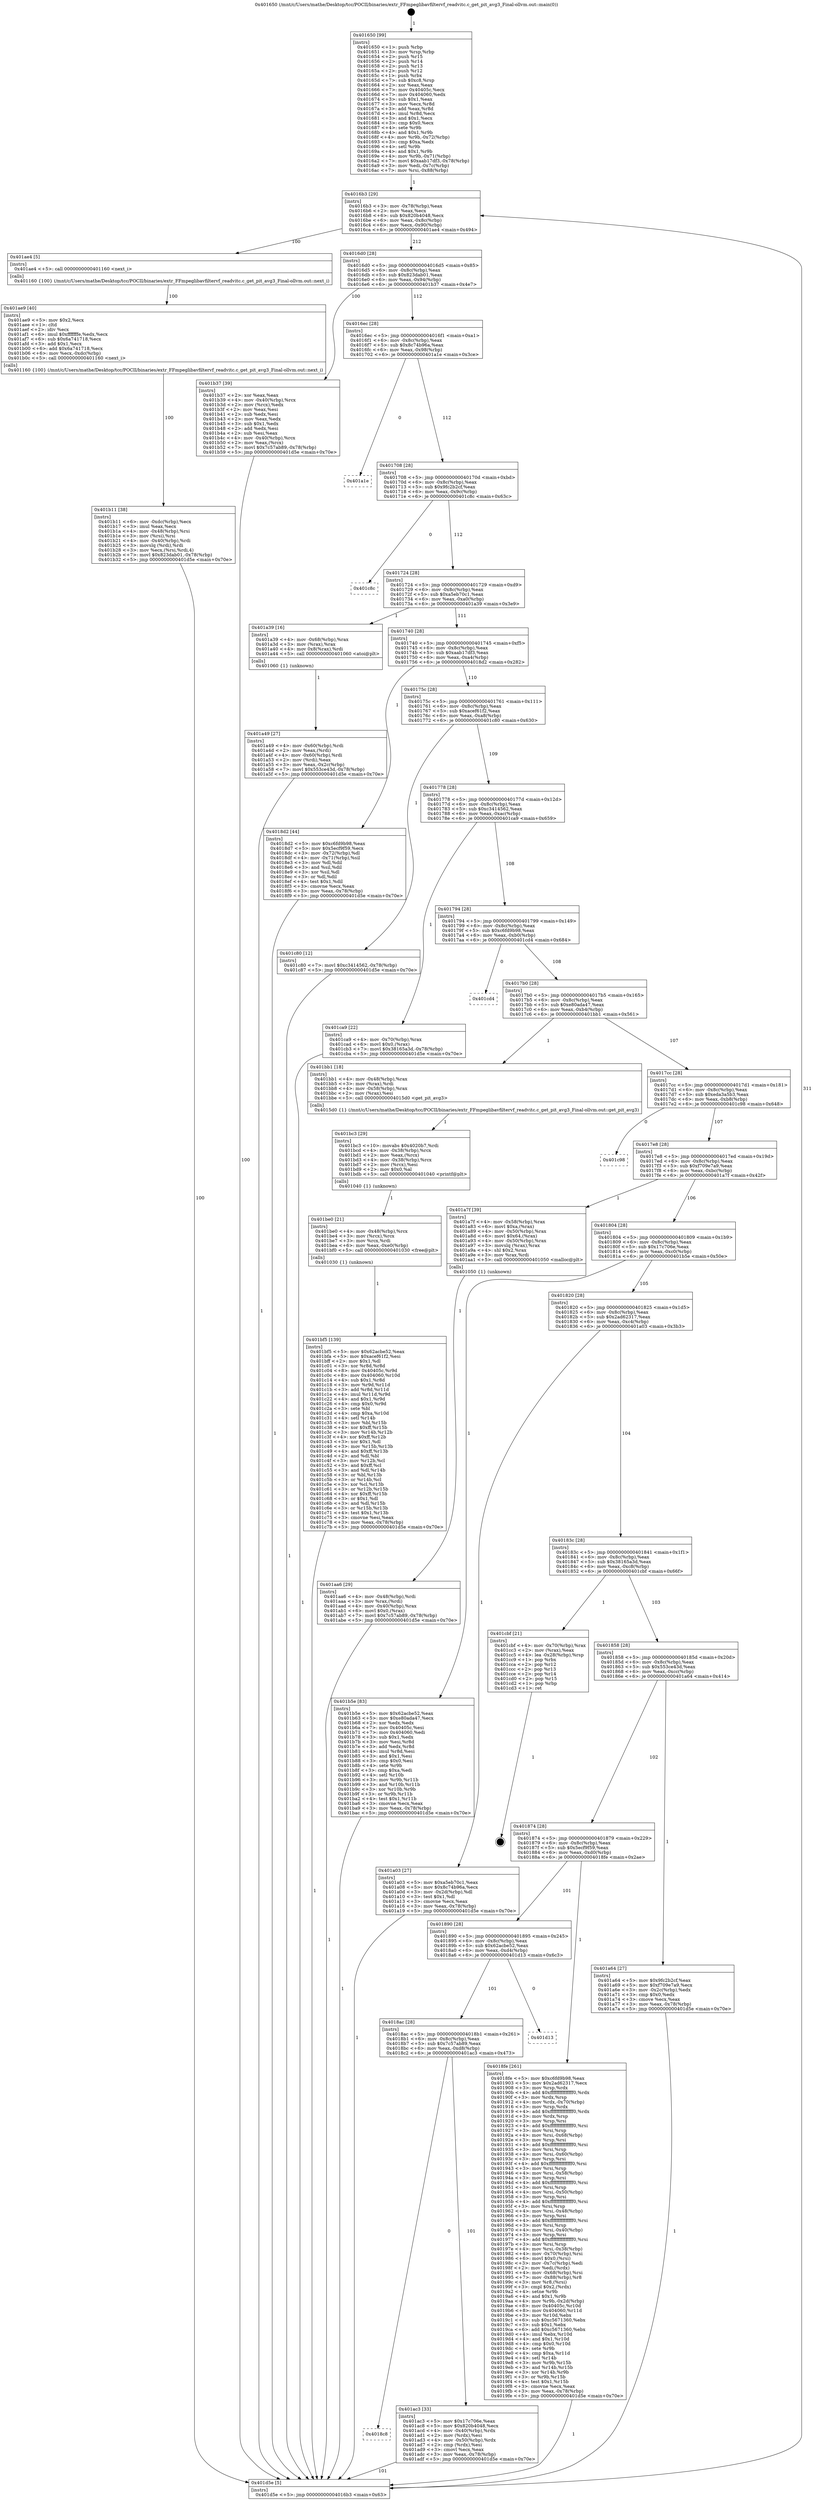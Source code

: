 digraph "0x401650" {
  label = "0x401650 (/mnt/c/Users/mathe/Desktop/tcc/POCII/binaries/extr_FFmpeglibavfiltervf_readvitc.c_get_pit_avg3_Final-ollvm.out::main(0))"
  labelloc = "t"
  node[shape=record]

  Entry [label="",width=0.3,height=0.3,shape=circle,fillcolor=black,style=filled]
  "0x4016b3" [label="{
     0x4016b3 [29]\l
     | [instrs]\l
     &nbsp;&nbsp;0x4016b3 \<+3\>: mov -0x78(%rbp),%eax\l
     &nbsp;&nbsp;0x4016b6 \<+2\>: mov %eax,%ecx\l
     &nbsp;&nbsp;0x4016b8 \<+6\>: sub $0x820b4048,%ecx\l
     &nbsp;&nbsp;0x4016be \<+6\>: mov %eax,-0x8c(%rbp)\l
     &nbsp;&nbsp;0x4016c4 \<+6\>: mov %ecx,-0x90(%rbp)\l
     &nbsp;&nbsp;0x4016ca \<+6\>: je 0000000000401ae4 \<main+0x494\>\l
  }"]
  "0x401ae4" [label="{
     0x401ae4 [5]\l
     | [instrs]\l
     &nbsp;&nbsp;0x401ae4 \<+5\>: call 0000000000401160 \<next_i\>\l
     | [calls]\l
     &nbsp;&nbsp;0x401160 \{100\} (/mnt/c/Users/mathe/Desktop/tcc/POCII/binaries/extr_FFmpeglibavfiltervf_readvitc.c_get_pit_avg3_Final-ollvm.out::next_i)\l
  }"]
  "0x4016d0" [label="{
     0x4016d0 [28]\l
     | [instrs]\l
     &nbsp;&nbsp;0x4016d0 \<+5\>: jmp 00000000004016d5 \<main+0x85\>\l
     &nbsp;&nbsp;0x4016d5 \<+6\>: mov -0x8c(%rbp),%eax\l
     &nbsp;&nbsp;0x4016db \<+5\>: sub $0x823dab01,%eax\l
     &nbsp;&nbsp;0x4016e0 \<+6\>: mov %eax,-0x94(%rbp)\l
     &nbsp;&nbsp;0x4016e6 \<+6\>: je 0000000000401b37 \<main+0x4e7\>\l
  }"]
  Exit [label="",width=0.3,height=0.3,shape=circle,fillcolor=black,style=filled,peripheries=2]
  "0x401b37" [label="{
     0x401b37 [39]\l
     | [instrs]\l
     &nbsp;&nbsp;0x401b37 \<+2\>: xor %eax,%eax\l
     &nbsp;&nbsp;0x401b39 \<+4\>: mov -0x40(%rbp),%rcx\l
     &nbsp;&nbsp;0x401b3d \<+2\>: mov (%rcx),%edx\l
     &nbsp;&nbsp;0x401b3f \<+2\>: mov %eax,%esi\l
     &nbsp;&nbsp;0x401b41 \<+2\>: sub %edx,%esi\l
     &nbsp;&nbsp;0x401b43 \<+2\>: mov %eax,%edx\l
     &nbsp;&nbsp;0x401b45 \<+3\>: sub $0x1,%edx\l
     &nbsp;&nbsp;0x401b48 \<+2\>: add %edx,%esi\l
     &nbsp;&nbsp;0x401b4a \<+2\>: sub %esi,%eax\l
     &nbsp;&nbsp;0x401b4c \<+4\>: mov -0x40(%rbp),%rcx\l
     &nbsp;&nbsp;0x401b50 \<+2\>: mov %eax,(%rcx)\l
     &nbsp;&nbsp;0x401b52 \<+7\>: movl $0x7c57ab89,-0x78(%rbp)\l
     &nbsp;&nbsp;0x401b59 \<+5\>: jmp 0000000000401d5e \<main+0x70e\>\l
  }"]
  "0x4016ec" [label="{
     0x4016ec [28]\l
     | [instrs]\l
     &nbsp;&nbsp;0x4016ec \<+5\>: jmp 00000000004016f1 \<main+0xa1\>\l
     &nbsp;&nbsp;0x4016f1 \<+6\>: mov -0x8c(%rbp),%eax\l
     &nbsp;&nbsp;0x4016f7 \<+5\>: sub $0x8c74b96a,%eax\l
     &nbsp;&nbsp;0x4016fc \<+6\>: mov %eax,-0x98(%rbp)\l
     &nbsp;&nbsp;0x401702 \<+6\>: je 0000000000401a1e \<main+0x3ce\>\l
  }"]
  "0x401bf5" [label="{
     0x401bf5 [139]\l
     | [instrs]\l
     &nbsp;&nbsp;0x401bf5 \<+5\>: mov $0x62acbe52,%eax\l
     &nbsp;&nbsp;0x401bfa \<+5\>: mov $0xacef61f2,%esi\l
     &nbsp;&nbsp;0x401bff \<+2\>: mov $0x1,%dl\l
     &nbsp;&nbsp;0x401c01 \<+3\>: xor %r8d,%r8d\l
     &nbsp;&nbsp;0x401c04 \<+8\>: mov 0x40405c,%r9d\l
     &nbsp;&nbsp;0x401c0c \<+8\>: mov 0x404060,%r10d\l
     &nbsp;&nbsp;0x401c14 \<+4\>: sub $0x1,%r8d\l
     &nbsp;&nbsp;0x401c18 \<+3\>: mov %r9d,%r11d\l
     &nbsp;&nbsp;0x401c1b \<+3\>: add %r8d,%r11d\l
     &nbsp;&nbsp;0x401c1e \<+4\>: imul %r11d,%r9d\l
     &nbsp;&nbsp;0x401c22 \<+4\>: and $0x1,%r9d\l
     &nbsp;&nbsp;0x401c26 \<+4\>: cmp $0x0,%r9d\l
     &nbsp;&nbsp;0x401c2a \<+3\>: sete %bl\l
     &nbsp;&nbsp;0x401c2d \<+4\>: cmp $0xa,%r10d\l
     &nbsp;&nbsp;0x401c31 \<+4\>: setl %r14b\l
     &nbsp;&nbsp;0x401c35 \<+3\>: mov %bl,%r15b\l
     &nbsp;&nbsp;0x401c38 \<+4\>: xor $0xff,%r15b\l
     &nbsp;&nbsp;0x401c3c \<+3\>: mov %r14b,%r12b\l
     &nbsp;&nbsp;0x401c3f \<+4\>: xor $0xff,%r12b\l
     &nbsp;&nbsp;0x401c43 \<+3\>: xor $0x1,%dl\l
     &nbsp;&nbsp;0x401c46 \<+3\>: mov %r15b,%r13b\l
     &nbsp;&nbsp;0x401c49 \<+4\>: and $0xff,%r13b\l
     &nbsp;&nbsp;0x401c4d \<+2\>: and %dl,%bl\l
     &nbsp;&nbsp;0x401c4f \<+3\>: mov %r12b,%cl\l
     &nbsp;&nbsp;0x401c52 \<+3\>: and $0xff,%cl\l
     &nbsp;&nbsp;0x401c55 \<+3\>: and %dl,%r14b\l
     &nbsp;&nbsp;0x401c58 \<+3\>: or %bl,%r13b\l
     &nbsp;&nbsp;0x401c5b \<+3\>: or %r14b,%cl\l
     &nbsp;&nbsp;0x401c5e \<+3\>: xor %cl,%r13b\l
     &nbsp;&nbsp;0x401c61 \<+3\>: or %r12b,%r15b\l
     &nbsp;&nbsp;0x401c64 \<+4\>: xor $0xff,%r15b\l
     &nbsp;&nbsp;0x401c68 \<+3\>: or $0x1,%dl\l
     &nbsp;&nbsp;0x401c6b \<+3\>: and %dl,%r15b\l
     &nbsp;&nbsp;0x401c6e \<+3\>: or %r15b,%r13b\l
     &nbsp;&nbsp;0x401c71 \<+4\>: test $0x1,%r13b\l
     &nbsp;&nbsp;0x401c75 \<+3\>: cmovne %esi,%eax\l
     &nbsp;&nbsp;0x401c78 \<+3\>: mov %eax,-0x78(%rbp)\l
     &nbsp;&nbsp;0x401c7b \<+5\>: jmp 0000000000401d5e \<main+0x70e\>\l
  }"]
  "0x401a1e" [label="{
     0x401a1e\l
  }", style=dashed]
  "0x401708" [label="{
     0x401708 [28]\l
     | [instrs]\l
     &nbsp;&nbsp;0x401708 \<+5\>: jmp 000000000040170d \<main+0xbd\>\l
     &nbsp;&nbsp;0x40170d \<+6\>: mov -0x8c(%rbp),%eax\l
     &nbsp;&nbsp;0x401713 \<+5\>: sub $0x9fc2b2cf,%eax\l
     &nbsp;&nbsp;0x401718 \<+6\>: mov %eax,-0x9c(%rbp)\l
     &nbsp;&nbsp;0x40171e \<+6\>: je 0000000000401c8c \<main+0x63c\>\l
  }"]
  "0x401be0" [label="{
     0x401be0 [21]\l
     | [instrs]\l
     &nbsp;&nbsp;0x401be0 \<+4\>: mov -0x48(%rbp),%rcx\l
     &nbsp;&nbsp;0x401be4 \<+3\>: mov (%rcx),%rcx\l
     &nbsp;&nbsp;0x401be7 \<+3\>: mov %rcx,%rdi\l
     &nbsp;&nbsp;0x401bea \<+6\>: mov %eax,-0xe0(%rbp)\l
     &nbsp;&nbsp;0x401bf0 \<+5\>: call 0000000000401030 \<free@plt\>\l
     | [calls]\l
     &nbsp;&nbsp;0x401030 \{1\} (unknown)\l
  }"]
  "0x401c8c" [label="{
     0x401c8c\l
  }", style=dashed]
  "0x401724" [label="{
     0x401724 [28]\l
     | [instrs]\l
     &nbsp;&nbsp;0x401724 \<+5\>: jmp 0000000000401729 \<main+0xd9\>\l
     &nbsp;&nbsp;0x401729 \<+6\>: mov -0x8c(%rbp),%eax\l
     &nbsp;&nbsp;0x40172f \<+5\>: sub $0xa5eb70c1,%eax\l
     &nbsp;&nbsp;0x401734 \<+6\>: mov %eax,-0xa0(%rbp)\l
     &nbsp;&nbsp;0x40173a \<+6\>: je 0000000000401a39 \<main+0x3e9\>\l
  }"]
  "0x401bc3" [label="{
     0x401bc3 [29]\l
     | [instrs]\l
     &nbsp;&nbsp;0x401bc3 \<+10\>: movabs $0x4020b7,%rdi\l
     &nbsp;&nbsp;0x401bcd \<+4\>: mov -0x38(%rbp),%rcx\l
     &nbsp;&nbsp;0x401bd1 \<+2\>: mov %eax,(%rcx)\l
     &nbsp;&nbsp;0x401bd3 \<+4\>: mov -0x38(%rbp),%rcx\l
     &nbsp;&nbsp;0x401bd7 \<+2\>: mov (%rcx),%esi\l
     &nbsp;&nbsp;0x401bd9 \<+2\>: mov $0x0,%al\l
     &nbsp;&nbsp;0x401bdb \<+5\>: call 0000000000401040 \<printf@plt\>\l
     | [calls]\l
     &nbsp;&nbsp;0x401040 \{1\} (unknown)\l
  }"]
  "0x401a39" [label="{
     0x401a39 [16]\l
     | [instrs]\l
     &nbsp;&nbsp;0x401a39 \<+4\>: mov -0x68(%rbp),%rax\l
     &nbsp;&nbsp;0x401a3d \<+3\>: mov (%rax),%rax\l
     &nbsp;&nbsp;0x401a40 \<+4\>: mov 0x8(%rax),%rdi\l
     &nbsp;&nbsp;0x401a44 \<+5\>: call 0000000000401060 \<atoi@plt\>\l
     | [calls]\l
     &nbsp;&nbsp;0x401060 \{1\} (unknown)\l
  }"]
  "0x401740" [label="{
     0x401740 [28]\l
     | [instrs]\l
     &nbsp;&nbsp;0x401740 \<+5\>: jmp 0000000000401745 \<main+0xf5\>\l
     &nbsp;&nbsp;0x401745 \<+6\>: mov -0x8c(%rbp),%eax\l
     &nbsp;&nbsp;0x40174b \<+5\>: sub $0xaab17df3,%eax\l
     &nbsp;&nbsp;0x401750 \<+6\>: mov %eax,-0xa4(%rbp)\l
     &nbsp;&nbsp;0x401756 \<+6\>: je 00000000004018d2 \<main+0x282\>\l
  }"]
  "0x401b11" [label="{
     0x401b11 [38]\l
     | [instrs]\l
     &nbsp;&nbsp;0x401b11 \<+6\>: mov -0xdc(%rbp),%ecx\l
     &nbsp;&nbsp;0x401b17 \<+3\>: imul %eax,%ecx\l
     &nbsp;&nbsp;0x401b1a \<+4\>: mov -0x48(%rbp),%rsi\l
     &nbsp;&nbsp;0x401b1e \<+3\>: mov (%rsi),%rsi\l
     &nbsp;&nbsp;0x401b21 \<+4\>: mov -0x40(%rbp),%rdi\l
     &nbsp;&nbsp;0x401b25 \<+3\>: movslq (%rdi),%rdi\l
     &nbsp;&nbsp;0x401b28 \<+3\>: mov %ecx,(%rsi,%rdi,4)\l
     &nbsp;&nbsp;0x401b2b \<+7\>: movl $0x823dab01,-0x78(%rbp)\l
     &nbsp;&nbsp;0x401b32 \<+5\>: jmp 0000000000401d5e \<main+0x70e\>\l
  }"]
  "0x4018d2" [label="{
     0x4018d2 [44]\l
     | [instrs]\l
     &nbsp;&nbsp;0x4018d2 \<+5\>: mov $0xc6fd9b98,%eax\l
     &nbsp;&nbsp;0x4018d7 \<+5\>: mov $0x5ecf9f59,%ecx\l
     &nbsp;&nbsp;0x4018dc \<+3\>: mov -0x72(%rbp),%dl\l
     &nbsp;&nbsp;0x4018df \<+4\>: mov -0x71(%rbp),%sil\l
     &nbsp;&nbsp;0x4018e3 \<+3\>: mov %dl,%dil\l
     &nbsp;&nbsp;0x4018e6 \<+3\>: and %sil,%dil\l
     &nbsp;&nbsp;0x4018e9 \<+3\>: xor %sil,%dl\l
     &nbsp;&nbsp;0x4018ec \<+3\>: or %dl,%dil\l
     &nbsp;&nbsp;0x4018ef \<+4\>: test $0x1,%dil\l
     &nbsp;&nbsp;0x4018f3 \<+3\>: cmovne %ecx,%eax\l
     &nbsp;&nbsp;0x4018f6 \<+3\>: mov %eax,-0x78(%rbp)\l
     &nbsp;&nbsp;0x4018f9 \<+5\>: jmp 0000000000401d5e \<main+0x70e\>\l
  }"]
  "0x40175c" [label="{
     0x40175c [28]\l
     | [instrs]\l
     &nbsp;&nbsp;0x40175c \<+5\>: jmp 0000000000401761 \<main+0x111\>\l
     &nbsp;&nbsp;0x401761 \<+6\>: mov -0x8c(%rbp),%eax\l
     &nbsp;&nbsp;0x401767 \<+5\>: sub $0xacef61f2,%eax\l
     &nbsp;&nbsp;0x40176c \<+6\>: mov %eax,-0xa8(%rbp)\l
     &nbsp;&nbsp;0x401772 \<+6\>: je 0000000000401c80 \<main+0x630\>\l
  }"]
  "0x401d5e" [label="{
     0x401d5e [5]\l
     | [instrs]\l
     &nbsp;&nbsp;0x401d5e \<+5\>: jmp 00000000004016b3 \<main+0x63\>\l
  }"]
  "0x401650" [label="{
     0x401650 [99]\l
     | [instrs]\l
     &nbsp;&nbsp;0x401650 \<+1\>: push %rbp\l
     &nbsp;&nbsp;0x401651 \<+3\>: mov %rsp,%rbp\l
     &nbsp;&nbsp;0x401654 \<+2\>: push %r15\l
     &nbsp;&nbsp;0x401656 \<+2\>: push %r14\l
     &nbsp;&nbsp;0x401658 \<+2\>: push %r13\l
     &nbsp;&nbsp;0x40165a \<+2\>: push %r12\l
     &nbsp;&nbsp;0x40165c \<+1\>: push %rbx\l
     &nbsp;&nbsp;0x40165d \<+7\>: sub $0xc8,%rsp\l
     &nbsp;&nbsp;0x401664 \<+2\>: xor %eax,%eax\l
     &nbsp;&nbsp;0x401666 \<+7\>: mov 0x40405c,%ecx\l
     &nbsp;&nbsp;0x40166d \<+7\>: mov 0x404060,%edx\l
     &nbsp;&nbsp;0x401674 \<+3\>: sub $0x1,%eax\l
     &nbsp;&nbsp;0x401677 \<+3\>: mov %ecx,%r8d\l
     &nbsp;&nbsp;0x40167a \<+3\>: add %eax,%r8d\l
     &nbsp;&nbsp;0x40167d \<+4\>: imul %r8d,%ecx\l
     &nbsp;&nbsp;0x401681 \<+3\>: and $0x1,%ecx\l
     &nbsp;&nbsp;0x401684 \<+3\>: cmp $0x0,%ecx\l
     &nbsp;&nbsp;0x401687 \<+4\>: sete %r9b\l
     &nbsp;&nbsp;0x40168b \<+4\>: and $0x1,%r9b\l
     &nbsp;&nbsp;0x40168f \<+4\>: mov %r9b,-0x72(%rbp)\l
     &nbsp;&nbsp;0x401693 \<+3\>: cmp $0xa,%edx\l
     &nbsp;&nbsp;0x401696 \<+4\>: setl %r9b\l
     &nbsp;&nbsp;0x40169a \<+4\>: and $0x1,%r9b\l
     &nbsp;&nbsp;0x40169e \<+4\>: mov %r9b,-0x71(%rbp)\l
     &nbsp;&nbsp;0x4016a2 \<+7\>: movl $0xaab17df3,-0x78(%rbp)\l
     &nbsp;&nbsp;0x4016a9 \<+3\>: mov %edi,-0x7c(%rbp)\l
     &nbsp;&nbsp;0x4016ac \<+7\>: mov %rsi,-0x88(%rbp)\l
  }"]
  "0x401ae9" [label="{
     0x401ae9 [40]\l
     | [instrs]\l
     &nbsp;&nbsp;0x401ae9 \<+5\>: mov $0x2,%ecx\l
     &nbsp;&nbsp;0x401aee \<+1\>: cltd\l
     &nbsp;&nbsp;0x401aef \<+2\>: idiv %ecx\l
     &nbsp;&nbsp;0x401af1 \<+6\>: imul $0xfffffffe,%edx,%ecx\l
     &nbsp;&nbsp;0x401af7 \<+6\>: sub $0x6a741718,%ecx\l
     &nbsp;&nbsp;0x401afd \<+3\>: add $0x1,%ecx\l
     &nbsp;&nbsp;0x401b00 \<+6\>: add $0x6a741718,%ecx\l
     &nbsp;&nbsp;0x401b06 \<+6\>: mov %ecx,-0xdc(%rbp)\l
     &nbsp;&nbsp;0x401b0c \<+5\>: call 0000000000401160 \<next_i\>\l
     | [calls]\l
     &nbsp;&nbsp;0x401160 \{100\} (/mnt/c/Users/mathe/Desktop/tcc/POCII/binaries/extr_FFmpeglibavfiltervf_readvitc.c_get_pit_avg3_Final-ollvm.out::next_i)\l
  }"]
  "0x401c80" [label="{
     0x401c80 [12]\l
     | [instrs]\l
     &nbsp;&nbsp;0x401c80 \<+7\>: movl $0xc3414562,-0x78(%rbp)\l
     &nbsp;&nbsp;0x401c87 \<+5\>: jmp 0000000000401d5e \<main+0x70e\>\l
  }"]
  "0x401778" [label="{
     0x401778 [28]\l
     | [instrs]\l
     &nbsp;&nbsp;0x401778 \<+5\>: jmp 000000000040177d \<main+0x12d\>\l
     &nbsp;&nbsp;0x40177d \<+6\>: mov -0x8c(%rbp),%eax\l
     &nbsp;&nbsp;0x401783 \<+5\>: sub $0xc3414562,%eax\l
     &nbsp;&nbsp;0x401788 \<+6\>: mov %eax,-0xac(%rbp)\l
     &nbsp;&nbsp;0x40178e \<+6\>: je 0000000000401ca9 \<main+0x659\>\l
  }"]
  "0x4018c8" [label="{
     0x4018c8\l
  }", style=dashed]
  "0x401ca9" [label="{
     0x401ca9 [22]\l
     | [instrs]\l
     &nbsp;&nbsp;0x401ca9 \<+4\>: mov -0x70(%rbp),%rax\l
     &nbsp;&nbsp;0x401cad \<+6\>: movl $0x0,(%rax)\l
     &nbsp;&nbsp;0x401cb3 \<+7\>: movl $0x38165a3d,-0x78(%rbp)\l
     &nbsp;&nbsp;0x401cba \<+5\>: jmp 0000000000401d5e \<main+0x70e\>\l
  }"]
  "0x401794" [label="{
     0x401794 [28]\l
     | [instrs]\l
     &nbsp;&nbsp;0x401794 \<+5\>: jmp 0000000000401799 \<main+0x149\>\l
     &nbsp;&nbsp;0x401799 \<+6\>: mov -0x8c(%rbp),%eax\l
     &nbsp;&nbsp;0x40179f \<+5\>: sub $0xc6fd9b98,%eax\l
     &nbsp;&nbsp;0x4017a4 \<+6\>: mov %eax,-0xb0(%rbp)\l
     &nbsp;&nbsp;0x4017aa \<+6\>: je 0000000000401cd4 \<main+0x684\>\l
  }"]
  "0x401ac3" [label="{
     0x401ac3 [33]\l
     | [instrs]\l
     &nbsp;&nbsp;0x401ac3 \<+5\>: mov $0x17c706e,%eax\l
     &nbsp;&nbsp;0x401ac8 \<+5\>: mov $0x820b4048,%ecx\l
     &nbsp;&nbsp;0x401acd \<+4\>: mov -0x40(%rbp),%rdx\l
     &nbsp;&nbsp;0x401ad1 \<+2\>: mov (%rdx),%esi\l
     &nbsp;&nbsp;0x401ad3 \<+4\>: mov -0x50(%rbp),%rdx\l
     &nbsp;&nbsp;0x401ad7 \<+2\>: cmp (%rdx),%esi\l
     &nbsp;&nbsp;0x401ad9 \<+3\>: cmovl %ecx,%eax\l
     &nbsp;&nbsp;0x401adc \<+3\>: mov %eax,-0x78(%rbp)\l
     &nbsp;&nbsp;0x401adf \<+5\>: jmp 0000000000401d5e \<main+0x70e\>\l
  }"]
  "0x401cd4" [label="{
     0x401cd4\l
  }", style=dashed]
  "0x4017b0" [label="{
     0x4017b0 [28]\l
     | [instrs]\l
     &nbsp;&nbsp;0x4017b0 \<+5\>: jmp 00000000004017b5 \<main+0x165\>\l
     &nbsp;&nbsp;0x4017b5 \<+6\>: mov -0x8c(%rbp),%eax\l
     &nbsp;&nbsp;0x4017bb \<+5\>: sub $0xe80ada47,%eax\l
     &nbsp;&nbsp;0x4017c0 \<+6\>: mov %eax,-0xb4(%rbp)\l
     &nbsp;&nbsp;0x4017c6 \<+6\>: je 0000000000401bb1 \<main+0x561\>\l
  }"]
  "0x4018ac" [label="{
     0x4018ac [28]\l
     | [instrs]\l
     &nbsp;&nbsp;0x4018ac \<+5\>: jmp 00000000004018b1 \<main+0x261\>\l
     &nbsp;&nbsp;0x4018b1 \<+6\>: mov -0x8c(%rbp),%eax\l
     &nbsp;&nbsp;0x4018b7 \<+5\>: sub $0x7c57ab89,%eax\l
     &nbsp;&nbsp;0x4018bc \<+6\>: mov %eax,-0xd8(%rbp)\l
     &nbsp;&nbsp;0x4018c2 \<+6\>: je 0000000000401ac3 \<main+0x473\>\l
  }"]
  "0x401bb1" [label="{
     0x401bb1 [18]\l
     | [instrs]\l
     &nbsp;&nbsp;0x401bb1 \<+4\>: mov -0x48(%rbp),%rax\l
     &nbsp;&nbsp;0x401bb5 \<+3\>: mov (%rax),%rdi\l
     &nbsp;&nbsp;0x401bb8 \<+4\>: mov -0x58(%rbp),%rax\l
     &nbsp;&nbsp;0x401bbc \<+2\>: mov (%rax),%esi\l
     &nbsp;&nbsp;0x401bbe \<+5\>: call 00000000004015d0 \<get_pit_avg3\>\l
     | [calls]\l
     &nbsp;&nbsp;0x4015d0 \{1\} (/mnt/c/Users/mathe/Desktop/tcc/POCII/binaries/extr_FFmpeglibavfiltervf_readvitc.c_get_pit_avg3_Final-ollvm.out::get_pit_avg3)\l
  }"]
  "0x4017cc" [label="{
     0x4017cc [28]\l
     | [instrs]\l
     &nbsp;&nbsp;0x4017cc \<+5\>: jmp 00000000004017d1 \<main+0x181\>\l
     &nbsp;&nbsp;0x4017d1 \<+6\>: mov -0x8c(%rbp),%eax\l
     &nbsp;&nbsp;0x4017d7 \<+5\>: sub $0xeda3a5b3,%eax\l
     &nbsp;&nbsp;0x4017dc \<+6\>: mov %eax,-0xb8(%rbp)\l
     &nbsp;&nbsp;0x4017e2 \<+6\>: je 0000000000401c98 \<main+0x648\>\l
  }"]
  "0x401d13" [label="{
     0x401d13\l
  }", style=dashed]
  "0x401c98" [label="{
     0x401c98\l
  }", style=dashed]
  "0x4017e8" [label="{
     0x4017e8 [28]\l
     | [instrs]\l
     &nbsp;&nbsp;0x4017e8 \<+5\>: jmp 00000000004017ed \<main+0x19d\>\l
     &nbsp;&nbsp;0x4017ed \<+6\>: mov -0x8c(%rbp),%eax\l
     &nbsp;&nbsp;0x4017f3 \<+5\>: sub $0xf709e7a9,%eax\l
     &nbsp;&nbsp;0x4017f8 \<+6\>: mov %eax,-0xbc(%rbp)\l
     &nbsp;&nbsp;0x4017fe \<+6\>: je 0000000000401a7f \<main+0x42f\>\l
  }"]
  "0x401aa6" [label="{
     0x401aa6 [29]\l
     | [instrs]\l
     &nbsp;&nbsp;0x401aa6 \<+4\>: mov -0x48(%rbp),%rdi\l
     &nbsp;&nbsp;0x401aaa \<+3\>: mov %rax,(%rdi)\l
     &nbsp;&nbsp;0x401aad \<+4\>: mov -0x40(%rbp),%rax\l
     &nbsp;&nbsp;0x401ab1 \<+6\>: movl $0x0,(%rax)\l
     &nbsp;&nbsp;0x401ab7 \<+7\>: movl $0x7c57ab89,-0x78(%rbp)\l
     &nbsp;&nbsp;0x401abe \<+5\>: jmp 0000000000401d5e \<main+0x70e\>\l
  }"]
  "0x401a7f" [label="{
     0x401a7f [39]\l
     | [instrs]\l
     &nbsp;&nbsp;0x401a7f \<+4\>: mov -0x58(%rbp),%rax\l
     &nbsp;&nbsp;0x401a83 \<+6\>: movl $0xa,(%rax)\l
     &nbsp;&nbsp;0x401a89 \<+4\>: mov -0x50(%rbp),%rax\l
     &nbsp;&nbsp;0x401a8d \<+6\>: movl $0x64,(%rax)\l
     &nbsp;&nbsp;0x401a93 \<+4\>: mov -0x50(%rbp),%rax\l
     &nbsp;&nbsp;0x401a97 \<+3\>: movslq (%rax),%rax\l
     &nbsp;&nbsp;0x401a9a \<+4\>: shl $0x2,%rax\l
     &nbsp;&nbsp;0x401a9e \<+3\>: mov %rax,%rdi\l
     &nbsp;&nbsp;0x401aa1 \<+5\>: call 0000000000401050 \<malloc@plt\>\l
     | [calls]\l
     &nbsp;&nbsp;0x401050 \{1\} (unknown)\l
  }"]
  "0x401804" [label="{
     0x401804 [28]\l
     | [instrs]\l
     &nbsp;&nbsp;0x401804 \<+5\>: jmp 0000000000401809 \<main+0x1b9\>\l
     &nbsp;&nbsp;0x401809 \<+6\>: mov -0x8c(%rbp),%eax\l
     &nbsp;&nbsp;0x40180f \<+5\>: sub $0x17c706e,%eax\l
     &nbsp;&nbsp;0x401814 \<+6\>: mov %eax,-0xc0(%rbp)\l
     &nbsp;&nbsp;0x40181a \<+6\>: je 0000000000401b5e \<main+0x50e\>\l
  }"]
  "0x401a49" [label="{
     0x401a49 [27]\l
     | [instrs]\l
     &nbsp;&nbsp;0x401a49 \<+4\>: mov -0x60(%rbp),%rdi\l
     &nbsp;&nbsp;0x401a4d \<+2\>: mov %eax,(%rdi)\l
     &nbsp;&nbsp;0x401a4f \<+4\>: mov -0x60(%rbp),%rdi\l
     &nbsp;&nbsp;0x401a53 \<+2\>: mov (%rdi),%eax\l
     &nbsp;&nbsp;0x401a55 \<+3\>: mov %eax,-0x2c(%rbp)\l
     &nbsp;&nbsp;0x401a58 \<+7\>: movl $0x553ce43d,-0x78(%rbp)\l
     &nbsp;&nbsp;0x401a5f \<+5\>: jmp 0000000000401d5e \<main+0x70e\>\l
  }"]
  "0x401b5e" [label="{
     0x401b5e [83]\l
     | [instrs]\l
     &nbsp;&nbsp;0x401b5e \<+5\>: mov $0x62acbe52,%eax\l
     &nbsp;&nbsp;0x401b63 \<+5\>: mov $0xe80ada47,%ecx\l
     &nbsp;&nbsp;0x401b68 \<+2\>: xor %edx,%edx\l
     &nbsp;&nbsp;0x401b6a \<+7\>: mov 0x40405c,%esi\l
     &nbsp;&nbsp;0x401b71 \<+7\>: mov 0x404060,%edi\l
     &nbsp;&nbsp;0x401b78 \<+3\>: sub $0x1,%edx\l
     &nbsp;&nbsp;0x401b7b \<+3\>: mov %esi,%r8d\l
     &nbsp;&nbsp;0x401b7e \<+3\>: add %edx,%r8d\l
     &nbsp;&nbsp;0x401b81 \<+4\>: imul %r8d,%esi\l
     &nbsp;&nbsp;0x401b85 \<+3\>: and $0x1,%esi\l
     &nbsp;&nbsp;0x401b88 \<+3\>: cmp $0x0,%esi\l
     &nbsp;&nbsp;0x401b8b \<+4\>: sete %r9b\l
     &nbsp;&nbsp;0x401b8f \<+3\>: cmp $0xa,%edi\l
     &nbsp;&nbsp;0x401b92 \<+4\>: setl %r10b\l
     &nbsp;&nbsp;0x401b96 \<+3\>: mov %r9b,%r11b\l
     &nbsp;&nbsp;0x401b99 \<+3\>: and %r10b,%r11b\l
     &nbsp;&nbsp;0x401b9c \<+3\>: xor %r10b,%r9b\l
     &nbsp;&nbsp;0x401b9f \<+3\>: or %r9b,%r11b\l
     &nbsp;&nbsp;0x401ba2 \<+4\>: test $0x1,%r11b\l
     &nbsp;&nbsp;0x401ba6 \<+3\>: cmovne %ecx,%eax\l
     &nbsp;&nbsp;0x401ba9 \<+3\>: mov %eax,-0x78(%rbp)\l
     &nbsp;&nbsp;0x401bac \<+5\>: jmp 0000000000401d5e \<main+0x70e\>\l
  }"]
  "0x401820" [label="{
     0x401820 [28]\l
     | [instrs]\l
     &nbsp;&nbsp;0x401820 \<+5\>: jmp 0000000000401825 \<main+0x1d5\>\l
     &nbsp;&nbsp;0x401825 \<+6\>: mov -0x8c(%rbp),%eax\l
     &nbsp;&nbsp;0x40182b \<+5\>: sub $0x2ad62317,%eax\l
     &nbsp;&nbsp;0x401830 \<+6\>: mov %eax,-0xc4(%rbp)\l
     &nbsp;&nbsp;0x401836 \<+6\>: je 0000000000401a03 \<main+0x3b3\>\l
  }"]
  "0x401890" [label="{
     0x401890 [28]\l
     | [instrs]\l
     &nbsp;&nbsp;0x401890 \<+5\>: jmp 0000000000401895 \<main+0x245\>\l
     &nbsp;&nbsp;0x401895 \<+6\>: mov -0x8c(%rbp),%eax\l
     &nbsp;&nbsp;0x40189b \<+5\>: sub $0x62acbe52,%eax\l
     &nbsp;&nbsp;0x4018a0 \<+6\>: mov %eax,-0xd4(%rbp)\l
     &nbsp;&nbsp;0x4018a6 \<+6\>: je 0000000000401d13 \<main+0x6c3\>\l
  }"]
  "0x401a03" [label="{
     0x401a03 [27]\l
     | [instrs]\l
     &nbsp;&nbsp;0x401a03 \<+5\>: mov $0xa5eb70c1,%eax\l
     &nbsp;&nbsp;0x401a08 \<+5\>: mov $0x8c74b96a,%ecx\l
     &nbsp;&nbsp;0x401a0d \<+3\>: mov -0x2d(%rbp),%dl\l
     &nbsp;&nbsp;0x401a10 \<+3\>: test $0x1,%dl\l
     &nbsp;&nbsp;0x401a13 \<+3\>: cmovne %ecx,%eax\l
     &nbsp;&nbsp;0x401a16 \<+3\>: mov %eax,-0x78(%rbp)\l
     &nbsp;&nbsp;0x401a19 \<+5\>: jmp 0000000000401d5e \<main+0x70e\>\l
  }"]
  "0x40183c" [label="{
     0x40183c [28]\l
     | [instrs]\l
     &nbsp;&nbsp;0x40183c \<+5\>: jmp 0000000000401841 \<main+0x1f1\>\l
     &nbsp;&nbsp;0x401841 \<+6\>: mov -0x8c(%rbp),%eax\l
     &nbsp;&nbsp;0x401847 \<+5\>: sub $0x38165a3d,%eax\l
     &nbsp;&nbsp;0x40184c \<+6\>: mov %eax,-0xc8(%rbp)\l
     &nbsp;&nbsp;0x401852 \<+6\>: je 0000000000401cbf \<main+0x66f\>\l
  }"]
  "0x4018fe" [label="{
     0x4018fe [261]\l
     | [instrs]\l
     &nbsp;&nbsp;0x4018fe \<+5\>: mov $0xc6fd9b98,%eax\l
     &nbsp;&nbsp;0x401903 \<+5\>: mov $0x2ad62317,%ecx\l
     &nbsp;&nbsp;0x401908 \<+3\>: mov %rsp,%rdx\l
     &nbsp;&nbsp;0x40190b \<+4\>: add $0xfffffffffffffff0,%rdx\l
     &nbsp;&nbsp;0x40190f \<+3\>: mov %rdx,%rsp\l
     &nbsp;&nbsp;0x401912 \<+4\>: mov %rdx,-0x70(%rbp)\l
     &nbsp;&nbsp;0x401916 \<+3\>: mov %rsp,%rdx\l
     &nbsp;&nbsp;0x401919 \<+4\>: add $0xfffffffffffffff0,%rdx\l
     &nbsp;&nbsp;0x40191d \<+3\>: mov %rdx,%rsp\l
     &nbsp;&nbsp;0x401920 \<+3\>: mov %rsp,%rsi\l
     &nbsp;&nbsp;0x401923 \<+4\>: add $0xfffffffffffffff0,%rsi\l
     &nbsp;&nbsp;0x401927 \<+3\>: mov %rsi,%rsp\l
     &nbsp;&nbsp;0x40192a \<+4\>: mov %rsi,-0x68(%rbp)\l
     &nbsp;&nbsp;0x40192e \<+3\>: mov %rsp,%rsi\l
     &nbsp;&nbsp;0x401931 \<+4\>: add $0xfffffffffffffff0,%rsi\l
     &nbsp;&nbsp;0x401935 \<+3\>: mov %rsi,%rsp\l
     &nbsp;&nbsp;0x401938 \<+4\>: mov %rsi,-0x60(%rbp)\l
     &nbsp;&nbsp;0x40193c \<+3\>: mov %rsp,%rsi\l
     &nbsp;&nbsp;0x40193f \<+4\>: add $0xfffffffffffffff0,%rsi\l
     &nbsp;&nbsp;0x401943 \<+3\>: mov %rsi,%rsp\l
     &nbsp;&nbsp;0x401946 \<+4\>: mov %rsi,-0x58(%rbp)\l
     &nbsp;&nbsp;0x40194a \<+3\>: mov %rsp,%rsi\l
     &nbsp;&nbsp;0x40194d \<+4\>: add $0xfffffffffffffff0,%rsi\l
     &nbsp;&nbsp;0x401951 \<+3\>: mov %rsi,%rsp\l
     &nbsp;&nbsp;0x401954 \<+4\>: mov %rsi,-0x50(%rbp)\l
     &nbsp;&nbsp;0x401958 \<+3\>: mov %rsp,%rsi\l
     &nbsp;&nbsp;0x40195b \<+4\>: add $0xfffffffffffffff0,%rsi\l
     &nbsp;&nbsp;0x40195f \<+3\>: mov %rsi,%rsp\l
     &nbsp;&nbsp;0x401962 \<+4\>: mov %rsi,-0x48(%rbp)\l
     &nbsp;&nbsp;0x401966 \<+3\>: mov %rsp,%rsi\l
     &nbsp;&nbsp;0x401969 \<+4\>: add $0xfffffffffffffff0,%rsi\l
     &nbsp;&nbsp;0x40196d \<+3\>: mov %rsi,%rsp\l
     &nbsp;&nbsp;0x401970 \<+4\>: mov %rsi,-0x40(%rbp)\l
     &nbsp;&nbsp;0x401974 \<+3\>: mov %rsp,%rsi\l
     &nbsp;&nbsp;0x401977 \<+4\>: add $0xfffffffffffffff0,%rsi\l
     &nbsp;&nbsp;0x40197b \<+3\>: mov %rsi,%rsp\l
     &nbsp;&nbsp;0x40197e \<+4\>: mov %rsi,-0x38(%rbp)\l
     &nbsp;&nbsp;0x401982 \<+4\>: mov -0x70(%rbp),%rsi\l
     &nbsp;&nbsp;0x401986 \<+6\>: movl $0x0,(%rsi)\l
     &nbsp;&nbsp;0x40198c \<+3\>: mov -0x7c(%rbp),%edi\l
     &nbsp;&nbsp;0x40198f \<+2\>: mov %edi,(%rdx)\l
     &nbsp;&nbsp;0x401991 \<+4\>: mov -0x68(%rbp),%rsi\l
     &nbsp;&nbsp;0x401995 \<+7\>: mov -0x88(%rbp),%r8\l
     &nbsp;&nbsp;0x40199c \<+3\>: mov %r8,(%rsi)\l
     &nbsp;&nbsp;0x40199f \<+3\>: cmpl $0x2,(%rdx)\l
     &nbsp;&nbsp;0x4019a2 \<+4\>: setne %r9b\l
     &nbsp;&nbsp;0x4019a6 \<+4\>: and $0x1,%r9b\l
     &nbsp;&nbsp;0x4019aa \<+4\>: mov %r9b,-0x2d(%rbp)\l
     &nbsp;&nbsp;0x4019ae \<+8\>: mov 0x40405c,%r10d\l
     &nbsp;&nbsp;0x4019b6 \<+8\>: mov 0x404060,%r11d\l
     &nbsp;&nbsp;0x4019be \<+3\>: mov %r10d,%ebx\l
     &nbsp;&nbsp;0x4019c1 \<+6\>: sub $0xc5671360,%ebx\l
     &nbsp;&nbsp;0x4019c7 \<+3\>: sub $0x1,%ebx\l
     &nbsp;&nbsp;0x4019ca \<+6\>: add $0xc5671360,%ebx\l
     &nbsp;&nbsp;0x4019d0 \<+4\>: imul %ebx,%r10d\l
     &nbsp;&nbsp;0x4019d4 \<+4\>: and $0x1,%r10d\l
     &nbsp;&nbsp;0x4019d8 \<+4\>: cmp $0x0,%r10d\l
     &nbsp;&nbsp;0x4019dc \<+4\>: sete %r9b\l
     &nbsp;&nbsp;0x4019e0 \<+4\>: cmp $0xa,%r11d\l
     &nbsp;&nbsp;0x4019e4 \<+4\>: setl %r14b\l
     &nbsp;&nbsp;0x4019e8 \<+3\>: mov %r9b,%r15b\l
     &nbsp;&nbsp;0x4019eb \<+3\>: and %r14b,%r15b\l
     &nbsp;&nbsp;0x4019ee \<+3\>: xor %r14b,%r9b\l
     &nbsp;&nbsp;0x4019f1 \<+3\>: or %r9b,%r15b\l
     &nbsp;&nbsp;0x4019f4 \<+4\>: test $0x1,%r15b\l
     &nbsp;&nbsp;0x4019f8 \<+3\>: cmovne %ecx,%eax\l
     &nbsp;&nbsp;0x4019fb \<+3\>: mov %eax,-0x78(%rbp)\l
     &nbsp;&nbsp;0x4019fe \<+5\>: jmp 0000000000401d5e \<main+0x70e\>\l
  }"]
  "0x401cbf" [label="{
     0x401cbf [21]\l
     | [instrs]\l
     &nbsp;&nbsp;0x401cbf \<+4\>: mov -0x70(%rbp),%rax\l
     &nbsp;&nbsp;0x401cc3 \<+2\>: mov (%rax),%eax\l
     &nbsp;&nbsp;0x401cc5 \<+4\>: lea -0x28(%rbp),%rsp\l
     &nbsp;&nbsp;0x401cc9 \<+1\>: pop %rbx\l
     &nbsp;&nbsp;0x401cca \<+2\>: pop %r12\l
     &nbsp;&nbsp;0x401ccc \<+2\>: pop %r13\l
     &nbsp;&nbsp;0x401cce \<+2\>: pop %r14\l
     &nbsp;&nbsp;0x401cd0 \<+2\>: pop %r15\l
     &nbsp;&nbsp;0x401cd2 \<+1\>: pop %rbp\l
     &nbsp;&nbsp;0x401cd3 \<+1\>: ret\l
  }"]
  "0x401858" [label="{
     0x401858 [28]\l
     | [instrs]\l
     &nbsp;&nbsp;0x401858 \<+5\>: jmp 000000000040185d \<main+0x20d\>\l
     &nbsp;&nbsp;0x40185d \<+6\>: mov -0x8c(%rbp),%eax\l
     &nbsp;&nbsp;0x401863 \<+5\>: sub $0x553ce43d,%eax\l
     &nbsp;&nbsp;0x401868 \<+6\>: mov %eax,-0xcc(%rbp)\l
     &nbsp;&nbsp;0x40186e \<+6\>: je 0000000000401a64 \<main+0x414\>\l
  }"]
  "0x401874" [label="{
     0x401874 [28]\l
     | [instrs]\l
     &nbsp;&nbsp;0x401874 \<+5\>: jmp 0000000000401879 \<main+0x229\>\l
     &nbsp;&nbsp;0x401879 \<+6\>: mov -0x8c(%rbp),%eax\l
     &nbsp;&nbsp;0x40187f \<+5\>: sub $0x5ecf9f59,%eax\l
     &nbsp;&nbsp;0x401884 \<+6\>: mov %eax,-0xd0(%rbp)\l
     &nbsp;&nbsp;0x40188a \<+6\>: je 00000000004018fe \<main+0x2ae\>\l
  }"]
  "0x401a64" [label="{
     0x401a64 [27]\l
     | [instrs]\l
     &nbsp;&nbsp;0x401a64 \<+5\>: mov $0x9fc2b2cf,%eax\l
     &nbsp;&nbsp;0x401a69 \<+5\>: mov $0xf709e7a9,%ecx\l
     &nbsp;&nbsp;0x401a6e \<+3\>: mov -0x2c(%rbp),%edx\l
     &nbsp;&nbsp;0x401a71 \<+3\>: cmp $0x0,%edx\l
     &nbsp;&nbsp;0x401a74 \<+3\>: cmove %ecx,%eax\l
     &nbsp;&nbsp;0x401a77 \<+3\>: mov %eax,-0x78(%rbp)\l
     &nbsp;&nbsp;0x401a7a \<+5\>: jmp 0000000000401d5e \<main+0x70e\>\l
  }"]
  Entry -> "0x401650" [label=" 1"]
  "0x4016b3" -> "0x401ae4" [label=" 100"]
  "0x4016b3" -> "0x4016d0" [label=" 212"]
  "0x401cbf" -> Exit [label=" 1"]
  "0x4016d0" -> "0x401b37" [label=" 100"]
  "0x4016d0" -> "0x4016ec" [label=" 112"]
  "0x401ca9" -> "0x401d5e" [label=" 1"]
  "0x4016ec" -> "0x401a1e" [label=" 0"]
  "0x4016ec" -> "0x401708" [label=" 112"]
  "0x401c80" -> "0x401d5e" [label=" 1"]
  "0x401708" -> "0x401c8c" [label=" 0"]
  "0x401708" -> "0x401724" [label=" 112"]
  "0x401bf5" -> "0x401d5e" [label=" 1"]
  "0x401724" -> "0x401a39" [label=" 1"]
  "0x401724" -> "0x401740" [label=" 111"]
  "0x401be0" -> "0x401bf5" [label=" 1"]
  "0x401740" -> "0x4018d2" [label=" 1"]
  "0x401740" -> "0x40175c" [label=" 110"]
  "0x4018d2" -> "0x401d5e" [label=" 1"]
  "0x401650" -> "0x4016b3" [label=" 1"]
  "0x401d5e" -> "0x4016b3" [label=" 311"]
  "0x401bc3" -> "0x401be0" [label=" 1"]
  "0x40175c" -> "0x401c80" [label=" 1"]
  "0x40175c" -> "0x401778" [label=" 109"]
  "0x401bb1" -> "0x401bc3" [label=" 1"]
  "0x401778" -> "0x401ca9" [label=" 1"]
  "0x401778" -> "0x401794" [label=" 108"]
  "0x401b5e" -> "0x401d5e" [label=" 1"]
  "0x401794" -> "0x401cd4" [label=" 0"]
  "0x401794" -> "0x4017b0" [label=" 108"]
  "0x401b37" -> "0x401d5e" [label=" 100"]
  "0x4017b0" -> "0x401bb1" [label=" 1"]
  "0x4017b0" -> "0x4017cc" [label=" 107"]
  "0x401ae9" -> "0x401b11" [label=" 100"]
  "0x4017cc" -> "0x401c98" [label=" 0"]
  "0x4017cc" -> "0x4017e8" [label=" 107"]
  "0x401ae4" -> "0x401ae9" [label=" 100"]
  "0x4017e8" -> "0x401a7f" [label=" 1"]
  "0x4017e8" -> "0x401804" [label=" 106"]
  "0x4018ac" -> "0x4018c8" [label=" 0"]
  "0x401804" -> "0x401b5e" [label=" 1"]
  "0x401804" -> "0x401820" [label=" 105"]
  "0x4018ac" -> "0x401ac3" [label=" 101"]
  "0x401820" -> "0x401a03" [label=" 1"]
  "0x401820" -> "0x40183c" [label=" 104"]
  "0x401890" -> "0x4018ac" [label=" 101"]
  "0x40183c" -> "0x401cbf" [label=" 1"]
  "0x40183c" -> "0x401858" [label=" 103"]
  "0x401890" -> "0x401d13" [label=" 0"]
  "0x401858" -> "0x401a64" [label=" 1"]
  "0x401858" -> "0x401874" [label=" 102"]
  "0x401ac3" -> "0x401d5e" [label=" 101"]
  "0x401874" -> "0x4018fe" [label=" 1"]
  "0x401874" -> "0x401890" [label=" 101"]
  "0x401b11" -> "0x401d5e" [label=" 100"]
  "0x4018fe" -> "0x401d5e" [label=" 1"]
  "0x401a03" -> "0x401d5e" [label=" 1"]
  "0x401a39" -> "0x401a49" [label=" 1"]
  "0x401a49" -> "0x401d5e" [label=" 1"]
  "0x401a64" -> "0x401d5e" [label=" 1"]
  "0x401a7f" -> "0x401aa6" [label=" 1"]
  "0x401aa6" -> "0x401d5e" [label=" 1"]
}
